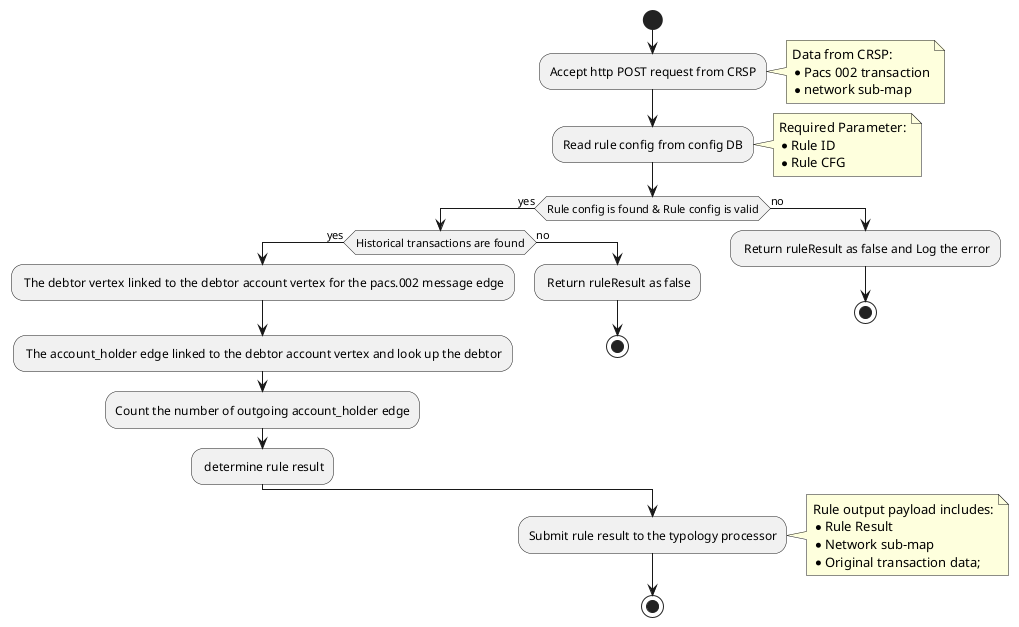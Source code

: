@startuml
start
:Accept http POST request from CRSP;
note right
  Data from CRSP:
  * Pacs 002 transaction
  * network sub-map
end note
:Read rule config from config DB;
note right
  Required Parameter:
  * Rule ID
  * Rule CFG
end note
if (Rule config is found & Rule config is valid) then (yes)
  if (Historical transactions are found) then (yes)

    : The debtor vertex linked to the debtor account vertex for the pacs.002 message edge;


    : The account_holder edge linked to the debtor account vertex and look up the debtor;

    :Count the number of outgoing account_holder edge;

    : determine rule result;
  else (no)
    : Return ruleResult as false;
    stop
  endif
else (no)
  : Return ruleResult as false and Log the error;
  stop
endif
:Submit rule result to the typology processor;
note right
  Rule output payload includes:
  * Rule Result
  * Network sub-map
  * Original transaction data;
end note
stop
@enduml
